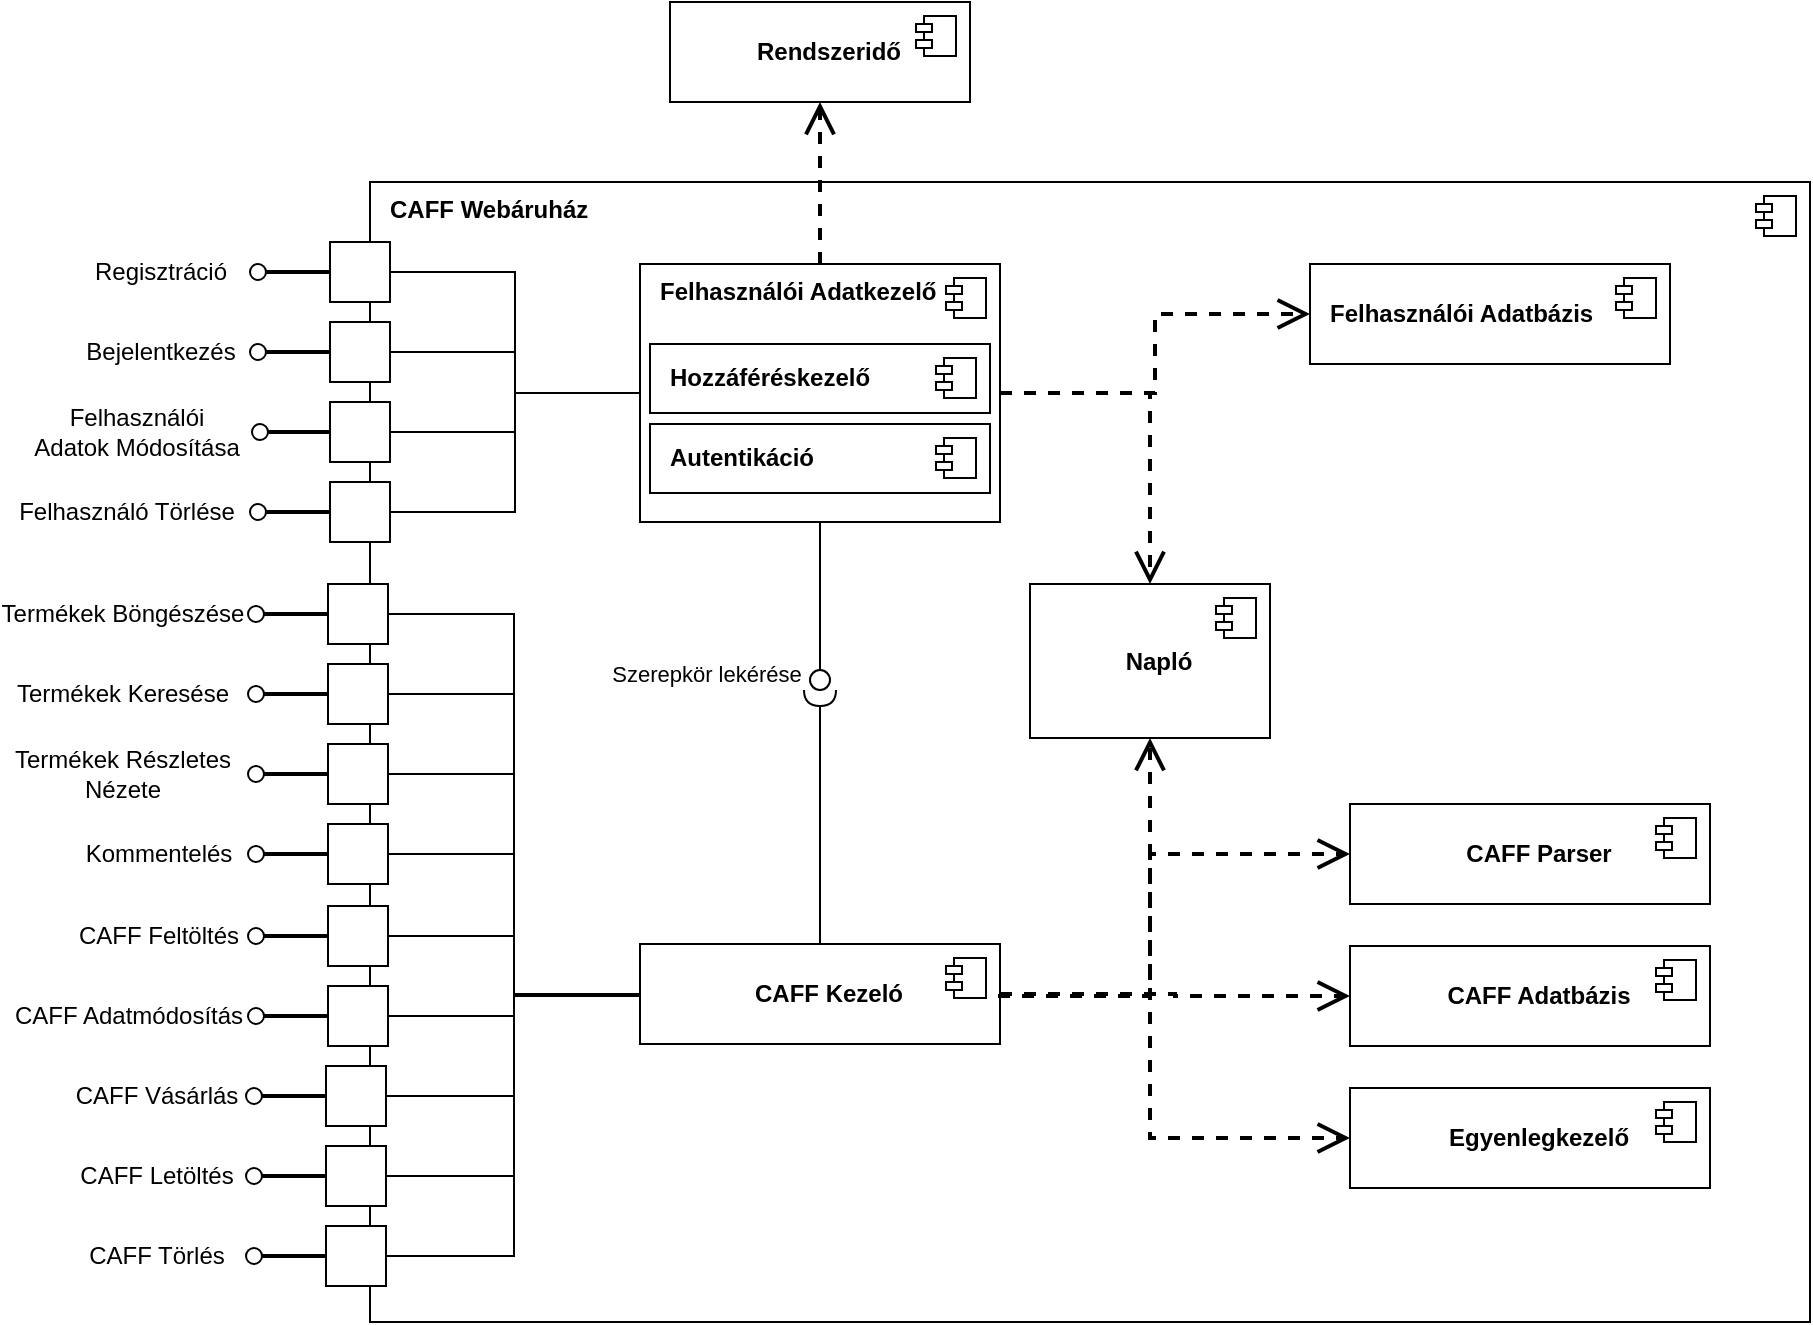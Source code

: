 <mxfile version="20.3.0" type="device"><diagram id="5VOS7t8CmsiDFSBOc-K-" name="Main"><mxGraphModel dx="1422" dy="905" grid="1" gridSize="10" guides="1" tooltips="1" connect="1" arrows="1" fold="1" page="1" pageScale="1" pageWidth="1169" pageHeight="827" math="0" shadow="0"><root><mxCell id="0"/><mxCell id="1" parent="0"/><mxCell id="xHRZ7sTT1Cv9d5YxDAz9-11" value="&lt;b&gt;CAFF Webáruház&lt;/b&gt;" style="html=1;dropTarget=0;align=left;verticalAlign=top;spacingLeft=8;" parent="1" vertex="1"><mxGeometry x="322" y="170" width="720" height="570" as="geometry"/></mxCell><mxCell id="xHRZ7sTT1Cv9d5YxDAz9-12" value="" style="shape=module;jettyWidth=8;jettyHeight=4;" parent="xHRZ7sTT1Cv9d5YxDAz9-11" vertex="1"><mxGeometry x="1" width="20" height="20" relative="1" as="geometry"><mxPoint x="-27" y="7" as="offset"/></mxGeometry></mxCell><mxCell id="Mpv2MGDNJyOGj9Jxlc6c-1" style="edgeStyle=orthogonalEdgeStyle;rounded=0;orthogonalLoop=1;jettySize=auto;html=1;endArrow=none;endFill=0;" parent="1" source="xHRZ7sTT1Cv9d5YxDAz9-13" target="xHRZ7sTT1Cv9d5YxDAz9-57" edge="1"><mxGeometry relative="1" as="geometry"/></mxCell><mxCell id="Mpv2MGDNJyOGj9Jxlc6c-2" style="edgeStyle=orthogonalEdgeStyle;rounded=0;orthogonalLoop=1;jettySize=auto;html=1;entryX=0.5;entryY=0;entryDx=0;entryDy=0;endArrow=none;endFill=0;" parent="1" source="xHRZ7sTT1Cv9d5YxDAz9-13" target="xHRZ7sTT1Cv9d5YxDAz9-61" edge="1"><mxGeometry relative="1" as="geometry"/></mxCell><mxCell id="Mpv2MGDNJyOGj9Jxlc6c-17" style="edgeStyle=orthogonalEdgeStyle;rounded=0;orthogonalLoop=1;jettySize=auto;html=1;entryX=0.5;entryY=0;entryDx=0;entryDy=0;endArrow=none;endFill=0;" parent="1" source="xHRZ7sTT1Cv9d5YxDAz9-13" target="xHRZ7sTT1Cv9d5YxDAz9-84" edge="1"><mxGeometry relative="1" as="geometry"/></mxCell><mxCell id="Mpv2MGDNJyOGj9Jxlc6c-18" style="edgeStyle=orthogonalEdgeStyle;rounded=0;orthogonalLoop=1;jettySize=auto;html=1;entryX=0.5;entryY=0;entryDx=0;entryDy=0;endArrow=none;endFill=0;" parent="1" source="xHRZ7sTT1Cv9d5YxDAz9-13" target="xHRZ7sTT1Cv9d5YxDAz9-87" edge="1"><mxGeometry relative="1" as="geometry"/></mxCell><mxCell id="xHRZ7sTT1Cv9d5YxDAz9-13" value="&lt;b&gt;Felhasználói Adatkezelő&lt;/b&gt;" style="html=1;dropTarget=0;align=left;verticalAlign=top;spacingLeft=8;" parent="1" vertex="1"><mxGeometry x="457" y="211" width="180" height="129" as="geometry"/></mxCell><mxCell id="xHRZ7sTT1Cv9d5YxDAz9-14" value="" style="shape=module;jettyWidth=8;jettyHeight=4;" parent="xHRZ7sTT1Cv9d5YxDAz9-13" vertex="1"><mxGeometry x="1" width="20" height="20" relative="1" as="geometry"><mxPoint x="-27" y="7" as="offset"/></mxGeometry></mxCell><mxCell id="Mpv2MGDNJyOGj9Jxlc6c-12" style="edgeStyle=orthogonalEdgeStyle;rounded=0;orthogonalLoop=1;jettySize=auto;html=1;entryX=0.5;entryY=0;entryDx=0;entryDy=0;endArrow=none;endFill=0;" parent="1" source="xHRZ7sTT1Cv9d5YxDAz9-17" target="xHRZ7sTT1Cv9d5YxDAz9-45" edge="1"><mxGeometry relative="1" as="geometry"><Array as="points"><mxPoint x="394" y="577"/><mxPoint x="394" y="707"/></Array></mxGeometry></mxCell><mxCell id="Mpv2MGDNJyOGj9Jxlc6c-13" style="edgeStyle=orthogonalEdgeStyle;rounded=0;orthogonalLoop=1;jettySize=auto;html=1;entryX=0.5;entryY=0;entryDx=0;entryDy=0;endArrow=none;endFill=0;" parent="1" source="xHRZ7sTT1Cv9d5YxDAz9-17" target="xHRZ7sTT1Cv9d5YxDAz9-81" edge="1"><mxGeometry relative="1" as="geometry"><Array as="points"><mxPoint x="394" y="577"/><mxPoint x="394" y="667"/></Array></mxGeometry></mxCell><mxCell id="Mpv2MGDNJyOGj9Jxlc6c-14" style="edgeStyle=orthogonalEdgeStyle;rounded=0;orthogonalLoop=1;jettySize=auto;html=1;entryX=0.5;entryY=0;entryDx=0;entryDy=0;endArrow=none;endFill=0;" parent="1" source="xHRZ7sTT1Cv9d5YxDAz9-17" target="xHRZ7sTT1Cv9d5YxDAz9-78" edge="1"><mxGeometry relative="1" as="geometry"><Array as="points"><mxPoint x="394" y="577"/><mxPoint x="394" y="627"/></Array></mxGeometry></mxCell><mxCell id="Mpv2MGDNJyOGj9Jxlc6c-15" style="edgeStyle=orthogonalEdgeStyle;rounded=0;orthogonalLoop=1;jettySize=auto;html=1;entryX=0.5;entryY=0;entryDx=0;entryDy=0;endArrow=none;endFill=0;" parent="1" source="xHRZ7sTT1Cv9d5YxDAz9-17" target="xHRZ7sTT1Cv9d5YxDAz9-91" edge="1"><mxGeometry relative="1" as="geometry"><Array as="points"><mxPoint x="394" y="577"/><mxPoint x="394" y="587"/></Array></mxGeometry></mxCell><mxCell id="Mpv2MGDNJyOGj9Jxlc6c-16" style="edgeStyle=orthogonalEdgeStyle;rounded=0;orthogonalLoop=1;jettySize=auto;html=1;entryX=0.5;entryY=0;entryDx=0;entryDy=0;endArrow=none;endFill=0;" parent="1" source="xHRZ7sTT1Cv9d5YxDAz9-17" target="xHRZ7sTT1Cv9d5YxDAz9-39" edge="1"><mxGeometry relative="1" as="geometry"><Array as="points"><mxPoint x="394" y="577"/><mxPoint x="394" y="547"/></Array></mxGeometry></mxCell><mxCell id="Mpv2MGDNJyOGj9Jxlc6c-19" style="edgeStyle=orthogonalEdgeStyle;rounded=0;orthogonalLoop=1;jettySize=auto;html=1;entryX=0.5;entryY=0;entryDx=0;entryDy=0;endArrow=none;endFill=0;" parent="1" source="xHRZ7sTT1Cv9d5YxDAz9-17" target="xHRZ7sTT1Cv9d5YxDAz9-75" edge="1"><mxGeometry relative="1" as="geometry"/></mxCell><mxCell id="Mpv2MGDNJyOGj9Jxlc6c-20" style="edgeStyle=orthogonalEdgeStyle;rounded=0;orthogonalLoop=1;jettySize=auto;html=1;entryX=0.5;entryY=0;entryDx=0;entryDy=0;endArrow=none;endFill=0;" parent="1" source="xHRZ7sTT1Cv9d5YxDAz9-17" target="xHRZ7sTT1Cv9d5YxDAz9-72" edge="1"><mxGeometry relative="1" as="geometry"/></mxCell><mxCell id="Mpv2MGDNJyOGj9Jxlc6c-21" style="edgeStyle=orthogonalEdgeStyle;rounded=0;orthogonalLoop=1;jettySize=auto;html=1;entryX=0.5;entryY=0;entryDx=0;entryDy=0;endArrow=none;endFill=0;" parent="1" source="xHRZ7sTT1Cv9d5YxDAz9-17" target="xHRZ7sTT1Cv9d5YxDAz9-69" edge="1"><mxGeometry relative="1" as="geometry"/></mxCell><mxCell id="Mpv2MGDNJyOGj9Jxlc6c-22" style="edgeStyle=orthogonalEdgeStyle;rounded=0;orthogonalLoop=1;jettySize=auto;html=1;entryX=0.5;entryY=0;entryDx=0;entryDy=0;endArrow=none;endFill=0;" parent="1" source="xHRZ7sTT1Cv9d5YxDAz9-17" target="xHRZ7sTT1Cv9d5YxDAz9-66" edge="1"><mxGeometry relative="1" as="geometry"/></mxCell><mxCell id="xHRZ7sTT1Cv9d5YxDAz9-17" value="&lt;b&gt;CAFF Kezeló&lt;/b&gt;" style="html=1;dropTarget=0;align=center;verticalAlign=middle;spacingLeft=8;" parent="1" vertex="1"><mxGeometry x="457" y="551" width="180" height="50" as="geometry"/></mxCell><mxCell id="xHRZ7sTT1Cv9d5YxDAz9-18" value="" style="shape=module;jettyWidth=8;jettyHeight=4;" parent="xHRZ7sTT1Cv9d5YxDAz9-17" vertex="1"><mxGeometry x="1" width="20" height="20" relative="1" as="geometry"><mxPoint x="-27" y="7" as="offset"/></mxGeometry></mxCell><mxCell id="xHRZ7sTT1Cv9d5YxDAz9-19" value="&lt;b&gt;Felhasználói Adatbázis&lt;br&gt;&lt;/b&gt;" style="html=1;dropTarget=0;align=left;verticalAlign=middle;spacingLeft=8;" parent="1" vertex="1"><mxGeometry x="792" y="211" width="180" height="50" as="geometry"/></mxCell><mxCell id="xHRZ7sTT1Cv9d5YxDAz9-20" value="" style="shape=module;jettyWidth=8;jettyHeight=4;" parent="xHRZ7sTT1Cv9d5YxDAz9-19" vertex="1"><mxGeometry x="1" width="20" height="20" relative="1" as="geometry"><mxPoint x="-27" y="7" as="offset"/></mxGeometry></mxCell><mxCell id="xHRZ7sTT1Cv9d5YxDAz9-23" value="&lt;b&gt;CAFF Adatbázis&lt;/b&gt;" style="html=1;dropTarget=0;align=center;verticalAlign=middle;spacingLeft=8;" parent="1" vertex="1"><mxGeometry x="812" y="552" width="180" height="50" as="geometry"/></mxCell><mxCell id="xHRZ7sTT1Cv9d5YxDAz9-24" value="" style="shape=module;jettyWidth=8;jettyHeight=4;" parent="xHRZ7sTT1Cv9d5YxDAz9-23" vertex="1"><mxGeometry x="1" width="20" height="20" relative="1" as="geometry"><mxPoint x="-27" y="7" as="offset"/></mxGeometry></mxCell><mxCell id="xHRZ7sTT1Cv9d5YxDAz9-27" value="" style="endArrow=open;endFill=1;endSize=12;html=1;rounded=0;dashed=1;edgeStyle=orthogonalEdgeStyle;strokeWidth=2;exitX=1;exitY=0.5;exitDx=0;exitDy=0;entryX=0;entryY=0.5;entryDx=0;entryDy=0;" parent="1" source="xHRZ7sTT1Cv9d5YxDAz9-13" target="xHRZ7sTT1Cv9d5YxDAz9-19" edge="1"><mxGeometry width="160" relative="1" as="geometry"><mxPoint x="682" y="161" as="sourcePoint"/><mxPoint x="842" y="161" as="targetPoint"/></mxGeometry></mxCell><mxCell id="xHRZ7sTT1Cv9d5YxDAz9-28" value="" style="endArrow=open;endFill=1;endSize=12;html=1;rounded=0;dashed=1;edgeStyle=orthogonalEdgeStyle;strokeWidth=2;exitX=1;exitY=0.5;exitDx=0;exitDy=0;entryX=0;entryY=0.5;entryDx=0;entryDy=0;" parent="1" source="xHRZ7sTT1Cv9d5YxDAz9-17" target="xHRZ7sTT1Cv9d5YxDAz9-23" edge="1"><mxGeometry width="160" relative="1" as="geometry"><mxPoint x="637" y="421.5" as="sourcePoint"/><mxPoint x="797" y="421.5" as="targetPoint"/></mxGeometry></mxCell><mxCell id="xHRZ7sTT1Cv9d5YxDAz9-39" value="CAFF Feltöltés" style="html=1;rounded=0;rotation=90;gradientColor=none;horizontal=0;verticalAlign=middle;spacingLeft=-200;" parent="1" vertex="1"><mxGeometry x="301" y="532" width="30" height="30" as="geometry"/></mxCell><mxCell id="xHRZ7sTT1Cv9d5YxDAz9-40" value="" style="endArrow=none;html=1;rounded=0;align=center;verticalAlign=top;endFill=0;labelBackgroundColor=none;endSize=2;strokeWidth=2;" parent="1" source="xHRZ7sTT1Cv9d5YxDAz9-39" target="xHRZ7sTT1Cv9d5YxDAz9-41" edge="1"><mxGeometry relative="1" as="geometry"/></mxCell><mxCell id="xHRZ7sTT1Cv9d5YxDAz9-41" value="" style="ellipse;html=1;fontSize=11;align=center;fillColor=none;points=[];aspect=fixed;resizable=0;verticalAlign=bottom;labelPosition=center;verticalLabelPosition=top;flipH=1;" parent="1" vertex="1"><mxGeometry x="261" y="543" width="8" height="8" as="geometry"/></mxCell><mxCell id="xHRZ7sTT1Cv9d5YxDAz9-45" value="CAFF Törlés" style="html=1;rounded=0;rotation=90;gradientColor=none;horizontal=0;verticalAlign=middle;spacingLeft=-200;" parent="1" vertex="1"><mxGeometry x="300" y="692" width="30" height="30" as="geometry"/></mxCell><mxCell id="xHRZ7sTT1Cv9d5YxDAz9-46" value="" style="endArrow=none;html=1;rounded=0;align=center;verticalAlign=top;endFill=0;labelBackgroundColor=none;endSize=2;strokeWidth=2;" parent="1" source="xHRZ7sTT1Cv9d5YxDAz9-45" target="xHRZ7sTT1Cv9d5YxDAz9-47" edge="1"><mxGeometry relative="1" as="geometry"/></mxCell><mxCell id="xHRZ7sTT1Cv9d5YxDAz9-47" value="" style="ellipse;html=1;fontSize=11;align=center;fillColor=none;points=[];aspect=fixed;resizable=0;verticalAlign=bottom;labelPosition=center;verticalLabelPosition=top;flipH=1;" parent="1" vertex="1"><mxGeometry x="260" y="703" width="8" height="8" as="geometry"/></mxCell><mxCell id="xHRZ7sTT1Cv9d5YxDAz9-57" value="Regisztráció" style="html=1;rounded=0;rotation=90;gradientColor=none;horizontal=0;verticalAlign=middle;spacingLeft=-200;" parent="1" vertex="1"><mxGeometry x="302" y="200" width="30" height="30" as="geometry"/></mxCell><mxCell id="xHRZ7sTT1Cv9d5YxDAz9-58" value="" style="endArrow=none;html=1;rounded=0;align=center;verticalAlign=top;endFill=0;labelBackgroundColor=none;endSize=2;strokeWidth=2;" parent="1" source="xHRZ7sTT1Cv9d5YxDAz9-57" target="xHRZ7sTT1Cv9d5YxDAz9-59" edge="1"><mxGeometry relative="1" as="geometry"/></mxCell><mxCell id="xHRZ7sTT1Cv9d5YxDAz9-59" value="" style="ellipse;html=1;fontSize=11;align=center;fillColor=none;points=[];aspect=fixed;resizable=0;verticalAlign=bottom;labelPosition=center;verticalLabelPosition=top;flipH=1;" parent="1" vertex="1"><mxGeometry x="262" y="211" width="8" height="8" as="geometry"/></mxCell><mxCell id="xHRZ7sTT1Cv9d5YxDAz9-61" value="Bejelentkezés" style="html=1;rounded=0;rotation=90;gradientColor=none;horizontal=0;verticalAlign=middle;spacingLeft=-200;" parent="1" vertex="1"><mxGeometry x="302" y="240" width="30" height="30" as="geometry"/></mxCell><mxCell id="xHRZ7sTT1Cv9d5YxDAz9-62" value="" style="endArrow=none;html=1;rounded=0;align=center;verticalAlign=top;endFill=0;labelBackgroundColor=none;endSize=2;strokeWidth=2;" parent="1" source="xHRZ7sTT1Cv9d5YxDAz9-61" target="xHRZ7sTT1Cv9d5YxDAz9-63" edge="1"><mxGeometry relative="1" as="geometry"/></mxCell><mxCell id="xHRZ7sTT1Cv9d5YxDAz9-63" value="" style="ellipse;html=1;fontSize=11;align=center;fillColor=none;points=[];aspect=fixed;resizable=0;verticalAlign=bottom;labelPosition=center;verticalLabelPosition=top;flipH=1;" parent="1" vertex="1"><mxGeometry x="262" y="251" width="8" height="8" as="geometry"/></mxCell><mxCell id="xHRZ7sTT1Cv9d5YxDAz9-66" value="Termékek Böngészése" style="html=1;rounded=0;rotation=90;gradientColor=none;horizontal=0;verticalAlign=middle;spacingLeft=-237;" parent="1" vertex="1"><mxGeometry x="301" y="371" width="30" height="30" as="geometry"/></mxCell><mxCell id="xHRZ7sTT1Cv9d5YxDAz9-67" value="" style="endArrow=none;html=1;rounded=0;align=center;verticalAlign=top;endFill=0;labelBackgroundColor=none;endSize=2;strokeWidth=2;" parent="1" source="xHRZ7sTT1Cv9d5YxDAz9-66" target="xHRZ7sTT1Cv9d5YxDAz9-68" edge="1"><mxGeometry relative="1" as="geometry"/></mxCell><mxCell id="xHRZ7sTT1Cv9d5YxDAz9-68" value="" style="ellipse;html=1;fontSize=11;align=center;fillColor=none;points=[];aspect=fixed;resizable=0;verticalAlign=bottom;labelPosition=center;verticalLabelPosition=top;flipH=1;" parent="1" vertex="1"><mxGeometry x="261" y="382" width="8" height="8" as="geometry"/></mxCell><mxCell id="xHRZ7sTT1Cv9d5YxDAz9-69" value="Termékek Keresése" style="html=1;rounded=0;rotation=90;gradientColor=none;horizontal=0;verticalAlign=middle;spacingLeft=-237;" parent="1" vertex="1"><mxGeometry x="301" y="411" width="30" height="30" as="geometry"/></mxCell><mxCell id="xHRZ7sTT1Cv9d5YxDAz9-70" value="" style="endArrow=none;html=1;rounded=0;align=center;verticalAlign=top;endFill=0;labelBackgroundColor=none;endSize=2;strokeWidth=2;" parent="1" source="xHRZ7sTT1Cv9d5YxDAz9-69" target="xHRZ7sTT1Cv9d5YxDAz9-71" edge="1"><mxGeometry relative="1" as="geometry"/></mxCell><mxCell id="xHRZ7sTT1Cv9d5YxDAz9-71" value="" style="ellipse;html=1;fontSize=11;align=center;fillColor=none;points=[];aspect=fixed;resizable=0;verticalAlign=bottom;labelPosition=center;verticalLabelPosition=top;flipH=1;" parent="1" vertex="1"><mxGeometry x="261" y="422" width="8" height="8" as="geometry"/></mxCell><mxCell id="xHRZ7sTT1Cv9d5YxDAz9-72" value="Termékek Részletes&lt;br&gt;Nézete" style="html=1;rounded=0;rotation=90;gradientColor=none;horizontal=0;verticalAlign=middle;spacingLeft=-237;" parent="1" vertex="1"><mxGeometry x="301" y="451" width="30" height="30" as="geometry"/></mxCell><mxCell id="xHRZ7sTT1Cv9d5YxDAz9-73" value="" style="endArrow=none;html=1;rounded=0;align=center;verticalAlign=top;endFill=0;labelBackgroundColor=none;endSize=2;strokeWidth=2;" parent="1" source="xHRZ7sTT1Cv9d5YxDAz9-72" target="xHRZ7sTT1Cv9d5YxDAz9-74" edge="1"><mxGeometry relative="1" as="geometry"/></mxCell><mxCell id="xHRZ7sTT1Cv9d5YxDAz9-74" value="" style="ellipse;html=1;fontSize=11;align=center;fillColor=none;points=[];aspect=fixed;resizable=0;verticalAlign=bottom;labelPosition=center;verticalLabelPosition=top;flipH=1;" parent="1" vertex="1"><mxGeometry x="261" y="462" width="8" height="8" as="geometry"/></mxCell><mxCell id="xHRZ7sTT1Cv9d5YxDAz9-75" value="Kommentelés" style="html=1;rounded=0;rotation=90;gradientColor=none;horizontal=0;verticalAlign=middle;spacingLeft=-200;" parent="1" vertex="1"><mxGeometry x="301" y="491" width="30" height="30" as="geometry"/></mxCell><mxCell id="xHRZ7sTT1Cv9d5YxDAz9-76" value="" style="endArrow=none;html=1;rounded=0;align=center;verticalAlign=top;endFill=0;labelBackgroundColor=none;endSize=2;strokeWidth=2;" parent="1" source="xHRZ7sTT1Cv9d5YxDAz9-75" target="xHRZ7sTT1Cv9d5YxDAz9-77" edge="1"><mxGeometry relative="1" as="geometry"/></mxCell><mxCell id="xHRZ7sTT1Cv9d5YxDAz9-77" value="" style="ellipse;html=1;fontSize=11;align=center;fillColor=none;points=[];aspect=fixed;resizable=0;verticalAlign=bottom;labelPosition=center;verticalLabelPosition=top;flipH=1;" parent="1" vertex="1"><mxGeometry x="261" y="502" width="8" height="8" as="geometry"/></mxCell><mxCell id="xHRZ7sTT1Cv9d5YxDAz9-78" value="CAFF Vásárlás" style="html=1;rounded=0;rotation=90;gradientColor=none;horizontal=0;verticalAlign=middle;spacingLeft=-200;" parent="1" vertex="1"><mxGeometry x="300" y="612" width="30" height="30" as="geometry"/></mxCell><mxCell id="xHRZ7sTT1Cv9d5YxDAz9-79" value="" style="endArrow=none;html=1;rounded=0;align=center;verticalAlign=top;endFill=0;labelBackgroundColor=none;endSize=2;strokeWidth=2;" parent="1" source="xHRZ7sTT1Cv9d5YxDAz9-78" target="xHRZ7sTT1Cv9d5YxDAz9-80" edge="1"><mxGeometry relative="1" as="geometry"/></mxCell><mxCell id="xHRZ7sTT1Cv9d5YxDAz9-80" value="" style="ellipse;html=1;fontSize=11;align=center;fillColor=none;points=[];aspect=fixed;resizable=0;verticalAlign=bottom;labelPosition=center;verticalLabelPosition=top;flipH=1;" parent="1" vertex="1"><mxGeometry x="260" y="623" width="8" height="8" as="geometry"/></mxCell><mxCell id="xHRZ7sTT1Cv9d5YxDAz9-81" value="CAFF Letöltés" style="html=1;rounded=0;rotation=90;gradientColor=none;horizontal=0;verticalAlign=middle;spacingLeft=-200;" parent="1" vertex="1"><mxGeometry x="300" y="652" width="30" height="30" as="geometry"/></mxCell><mxCell id="xHRZ7sTT1Cv9d5YxDAz9-82" value="" style="endArrow=none;html=1;rounded=0;align=center;verticalAlign=top;endFill=0;labelBackgroundColor=none;endSize=2;strokeWidth=2;" parent="1" source="xHRZ7sTT1Cv9d5YxDAz9-81" target="xHRZ7sTT1Cv9d5YxDAz9-83" edge="1"><mxGeometry relative="1" as="geometry"/></mxCell><mxCell id="xHRZ7sTT1Cv9d5YxDAz9-83" value="" style="ellipse;html=1;fontSize=11;align=center;fillColor=none;points=[];aspect=fixed;resizable=0;verticalAlign=bottom;labelPosition=center;verticalLabelPosition=top;flipH=1;" parent="1" vertex="1"><mxGeometry x="260" y="663" width="8" height="8" as="geometry"/></mxCell><mxCell id="xHRZ7sTT1Cv9d5YxDAz9-84" value="Felhasználói&lt;br&gt;Adatok Módosítása" style="html=1;rounded=0;rotation=90;gradientColor=none;horizontal=0;verticalAlign=middle;spacingLeft=-225;" parent="1" vertex="1"><mxGeometry x="302" y="280" width="30" height="30" as="geometry"/></mxCell><mxCell id="xHRZ7sTT1Cv9d5YxDAz9-85" value="" style="endArrow=none;html=1;rounded=0;align=center;verticalAlign=top;endFill=0;labelBackgroundColor=none;endSize=2;strokeWidth=2;" parent="1" source="xHRZ7sTT1Cv9d5YxDAz9-84" target="xHRZ7sTT1Cv9d5YxDAz9-86" edge="1"><mxGeometry relative="1" as="geometry"/></mxCell><mxCell id="xHRZ7sTT1Cv9d5YxDAz9-86" value="" style="ellipse;html=1;fontSize=11;align=center;fillColor=none;points=[];aspect=fixed;resizable=0;verticalAlign=bottom;labelPosition=center;verticalLabelPosition=top;flipH=1;" parent="1" vertex="1"><mxGeometry x="263" y="291" width="8" height="8" as="geometry"/></mxCell><mxCell id="xHRZ7sTT1Cv9d5YxDAz9-87" value="Felhasználó Törlése" style="html=1;rounded=0;rotation=90;gradientColor=none;horizontal=0;verticalAlign=middle;spacingLeft=-235;" parent="1" vertex="1"><mxGeometry x="302" y="320" width="30" height="30" as="geometry"/></mxCell><mxCell id="xHRZ7sTT1Cv9d5YxDAz9-88" value="" style="endArrow=none;html=1;rounded=0;align=center;verticalAlign=top;endFill=0;labelBackgroundColor=none;endSize=2;strokeWidth=2;" parent="1" source="xHRZ7sTT1Cv9d5YxDAz9-87" target="xHRZ7sTT1Cv9d5YxDAz9-89" edge="1"><mxGeometry relative="1" as="geometry"/></mxCell><mxCell id="xHRZ7sTT1Cv9d5YxDAz9-89" value="" style="ellipse;html=1;fontSize=11;align=center;fillColor=none;points=[];aspect=fixed;resizable=0;verticalAlign=bottom;labelPosition=center;verticalLabelPosition=top;flipH=1;" parent="1" vertex="1"><mxGeometry x="262" y="331" width="8" height="8" as="geometry"/></mxCell><mxCell id="xHRZ7sTT1Cv9d5YxDAz9-91" value="CAFF Adatmódosítás" style="html=1;rounded=0;rotation=90;gradientColor=none;horizontal=0;verticalAlign=middle;spacingLeft=-230;" parent="1" vertex="1"><mxGeometry x="301" y="572" width="30" height="30" as="geometry"/></mxCell><mxCell id="xHRZ7sTT1Cv9d5YxDAz9-92" value="" style="endArrow=none;html=1;rounded=0;align=center;verticalAlign=top;endFill=0;labelBackgroundColor=none;endSize=2;strokeWidth=2;" parent="1" source="xHRZ7sTT1Cv9d5YxDAz9-91" target="xHRZ7sTT1Cv9d5YxDAz9-93" edge="1"><mxGeometry relative="1" as="geometry"/></mxCell><mxCell id="xHRZ7sTT1Cv9d5YxDAz9-93" value="" style="ellipse;html=1;fontSize=11;align=center;fillColor=none;points=[];aspect=fixed;resizable=0;verticalAlign=bottom;labelPosition=center;verticalLabelPosition=top;flipH=1;" parent="1" vertex="1"><mxGeometry x="261" y="583" width="8" height="8" as="geometry"/></mxCell><mxCell id="Mpv2MGDNJyOGj9Jxlc6c-3" value="&lt;b&gt;CAFF Parser&lt;/b&gt;" style="html=1;dropTarget=0;align=center;verticalAlign=middle;spacingLeft=8;" parent="1" vertex="1"><mxGeometry x="812" y="481" width="180" height="50" as="geometry"/></mxCell><mxCell id="Mpv2MGDNJyOGj9Jxlc6c-4" value="" style="shape=module;jettyWidth=8;jettyHeight=4;" parent="Mpv2MGDNJyOGj9Jxlc6c-3" vertex="1"><mxGeometry x="1" width="20" height="20" relative="1" as="geometry"><mxPoint x="-27" y="7" as="offset"/></mxGeometry></mxCell><mxCell id="Mpv2MGDNJyOGj9Jxlc6c-7" value="" style="endArrow=open;endFill=1;endSize=12;html=1;rounded=0;dashed=1;edgeStyle=orthogonalEdgeStyle;strokeWidth=2;exitX=1;exitY=0.5;exitDx=0;exitDy=0;entryX=0;entryY=0.5;entryDx=0;entryDy=0;" parent="1" source="xHRZ7sTT1Cv9d5YxDAz9-17" target="Mpv2MGDNJyOGj9Jxlc6c-3" edge="1"><mxGeometry width="160" relative="1" as="geometry"><mxPoint x="662" y="536.5" as="sourcePoint"/><mxPoint x="817" y="536.5" as="targetPoint"/><Array as="points"><mxPoint x="712" y="577"/><mxPoint x="712" y="506"/></Array></mxGeometry></mxCell><mxCell id="Mpv2MGDNJyOGj9Jxlc6c-8" value="&lt;b&gt;Napló&lt;/b&gt;" style="html=1;dropTarget=0;align=center;verticalAlign=middle;spacingLeft=8;" parent="1" vertex="1"><mxGeometry x="652" y="371" width="120" height="77" as="geometry"/></mxCell><mxCell id="Mpv2MGDNJyOGj9Jxlc6c-9" value="" style="shape=module;jettyWidth=8;jettyHeight=4;" parent="Mpv2MGDNJyOGj9Jxlc6c-8" vertex="1"><mxGeometry x="1" width="20" height="20" relative="1" as="geometry"><mxPoint x="-27" y="7" as="offset"/></mxGeometry></mxCell><mxCell id="Mpv2MGDNJyOGj9Jxlc6c-10" value="" style="endArrow=open;endFill=1;endSize=12;html=1;rounded=0;dashed=1;edgeStyle=orthogonalEdgeStyle;strokeWidth=2;exitX=1;exitY=0.5;exitDx=0;exitDy=0;entryX=0.5;entryY=0;entryDx=0;entryDy=0;" parent="1" source="xHRZ7sTT1Cv9d5YxDAz9-13" target="Mpv2MGDNJyOGj9Jxlc6c-8" edge="1"><mxGeometry width="160" relative="1" as="geometry"><mxPoint x="647" y="246" as="sourcePoint"/><mxPoint x="802" y="246" as="targetPoint"/></mxGeometry></mxCell><mxCell id="Mpv2MGDNJyOGj9Jxlc6c-11" value="" style="endArrow=open;endFill=1;endSize=12;html=1;rounded=0;dashed=1;edgeStyle=orthogonalEdgeStyle;strokeWidth=2;exitX=1;exitY=0.5;exitDx=0;exitDy=0;entryX=0.5;entryY=1;entryDx=0;entryDy=0;" parent="1" source="xHRZ7sTT1Cv9d5YxDAz9-17" target="Mpv2MGDNJyOGj9Jxlc6c-8" edge="1"><mxGeometry width="160" relative="1" as="geometry"><mxPoint x="657" y="232" as="sourcePoint"/><mxPoint x="812" y="232" as="targetPoint"/></mxGeometry></mxCell><mxCell id="Mpv2MGDNJyOGj9Jxlc6c-23" value="&lt;b&gt;Egyenlegkezelő&lt;/b&gt;" style="html=1;dropTarget=0;align=center;verticalAlign=middle;spacingLeft=8;" parent="1" vertex="1"><mxGeometry x="812" y="623" width="180" height="50" as="geometry"/></mxCell><mxCell id="Mpv2MGDNJyOGj9Jxlc6c-24" value="" style="shape=module;jettyWidth=8;jettyHeight=4;" parent="Mpv2MGDNJyOGj9Jxlc6c-23" vertex="1"><mxGeometry x="1" width="20" height="20" relative="1" as="geometry"><mxPoint x="-27" y="7" as="offset"/></mxGeometry></mxCell><mxCell id="Mpv2MGDNJyOGj9Jxlc6c-25" value="" style="endArrow=open;endFill=1;endSize=12;html=1;rounded=0;dashed=1;edgeStyle=orthogonalEdgeStyle;strokeWidth=2;exitX=1;exitY=0.5;exitDx=0;exitDy=0;entryX=0;entryY=0.5;entryDx=0;entryDy=0;" parent="1" source="xHRZ7sTT1Cv9d5YxDAz9-17" target="Mpv2MGDNJyOGj9Jxlc6c-23" edge="1"><mxGeometry width="160" relative="1" as="geometry"><mxPoint x="647.0" y="587" as="sourcePoint"/><mxPoint x="822" y="516" as="targetPoint"/><Array as="points"><mxPoint x="712" y="577"/><mxPoint x="712" y="648"/></Array></mxGeometry></mxCell><mxCell id="Mpv2MGDNJyOGj9Jxlc6c-26" value="" style="rounded=0;orthogonalLoop=1;jettySize=auto;html=1;endArrow=none;endFill=0;sketch=0;sourcePerimeterSpacing=0;targetPerimeterSpacing=0;" parent="1" source="xHRZ7sTT1Cv9d5YxDAz9-13" target="Mpv2MGDNJyOGj9Jxlc6c-28" edge="1"><mxGeometry relative="1" as="geometry"><mxPoint x="532" y="475" as="sourcePoint"/></mxGeometry></mxCell><mxCell id="Mpv2MGDNJyOGj9Jxlc6c-30" value="Szerepkör lekérése" style="edgeLabel;html=1;align=center;verticalAlign=middle;resizable=0;points=[];" parent="Mpv2MGDNJyOGj9Jxlc6c-26" vertex="1" connectable="0"><mxGeometry x="0.273" y="5" relative="1" as="geometry"><mxPoint x="-62" y="29" as="offset"/></mxGeometry></mxCell><mxCell id="Mpv2MGDNJyOGj9Jxlc6c-27" value="" style="rounded=0;orthogonalLoop=1;jettySize=auto;html=1;endArrow=halfCircle;endFill=0;endSize=6;strokeWidth=1;sketch=0;exitX=0.5;exitY=0;exitDx=0;exitDy=0;" parent="1" source="xHRZ7sTT1Cv9d5YxDAz9-17" target="Mpv2MGDNJyOGj9Jxlc6c-28" edge="1"><mxGeometry relative="1" as="geometry"><mxPoint x="572" y="475" as="sourcePoint"/><mxPoint x="547" y="440" as="targetPoint"/></mxGeometry></mxCell><mxCell id="Mpv2MGDNJyOGj9Jxlc6c-28" value="" style="ellipse;whiteSpace=wrap;html=1;align=center;aspect=fixed;resizable=0;points=[];outlineConnect=0;sketch=0;" parent="1" vertex="1"><mxGeometry x="542" y="414" width="10" height="10" as="geometry"/></mxCell><mxCell id="Mpv2MGDNJyOGj9Jxlc6c-31" value="&lt;b&gt;Rendszeridő&lt;/b&gt;" style="html=1;dropTarget=0;align=center;verticalAlign=middle;spacingLeft=8;" parent="1" vertex="1"><mxGeometry x="472" y="80" width="150" height="50" as="geometry"/></mxCell><mxCell id="Mpv2MGDNJyOGj9Jxlc6c-32" value="" style="shape=module;jettyWidth=8;jettyHeight=4;" parent="Mpv2MGDNJyOGj9Jxlc6c-31" vertex="1"><mxGeometry x="1" width="20" height="20" relative="1" as="geometry"><mxPoint x="-27" y="7" as="offset"/></mxGeometry></mxCell><mxCell id="Mpv2MGDNJyOGj9Jxlc6c-34" value="" style="endArrow=open;endFill=1;endSize=12;html=1;rounded=0;dashed=1;edgeStyle=orthogonalEdgeStyle;strokeWidth=2;exitX=0.5;exitY=0;exitDx=0;exitDy=0;entryX=0.5;entryY=1;entryDx=0;entryDy=0;" parent="1" source="xHRZ7sTT1Cv9d5YxDAz9-13" target="Mpv2MGDNJyOGj9Jxlc6c-31" edge="1"><mxGeometry width="160" relative="1" as="geometry"><mxPoint x="647" y="246.0" as="sourcePoint"/><mxPoint x="802" y="246.0" as="targetPoint"/></mxGeometry></mxCell><mxCell id="Mpv2MGDNJyOGj9Jxlc6c-35" value="&lt;b&gt;Hozzáféréskezelő&lt;/b&gt;" style="html=1;dropTarget=0;align=left;verticalAlign=middle;spacingLeft=8;" parent="1" vertex="1"><mxGeometry x="462" y="251" width="170" height="34.5" as="geometry"/></mxCell><mxCell id="Mpv2MGDNJyOGj9Jxlc6c-36" value="" style="shape=module;jettyWidth=8;jettyHeight=4;" parent="Mpv2MGDNJyOGj9Jxlc6c-35" vertex="1"><mxGeometry x="1" width="20" height="20" relative="1" as="geometry"><mxPoint x="-27" y="7" as="offset"/></mxGeometry></mxCell><mxCell id="Mpv2MGDNJyOGj9Jxlc6c-39" value="&lt;b&gt;Autentikáció&lt;/b&gt;" style="html=1;dropTarget=0;align=left;verticalAlign=middle;spacingLeft=8;" parent="1" vertex="1"><mxGeometry x="462" y="291" width="170" height="34.5" as="geometry"/></mxCell><mxCell id="Mpv2MGDNJyOGj9Jxlc6c-40" value="" style="shape=module;jettyWidth=8;jettyHeight=4;" parent="Mpv2MGDNJyOGj9Jxlc6c-39" vertex="1"><mxGeometry x="1" width="20" height="20" relative="1" as="geometry"><mxPoint x="-27" y="7" as="offset"/></mxGeometry></mxCell></root></mxGraphModel></diagram></mxfile>